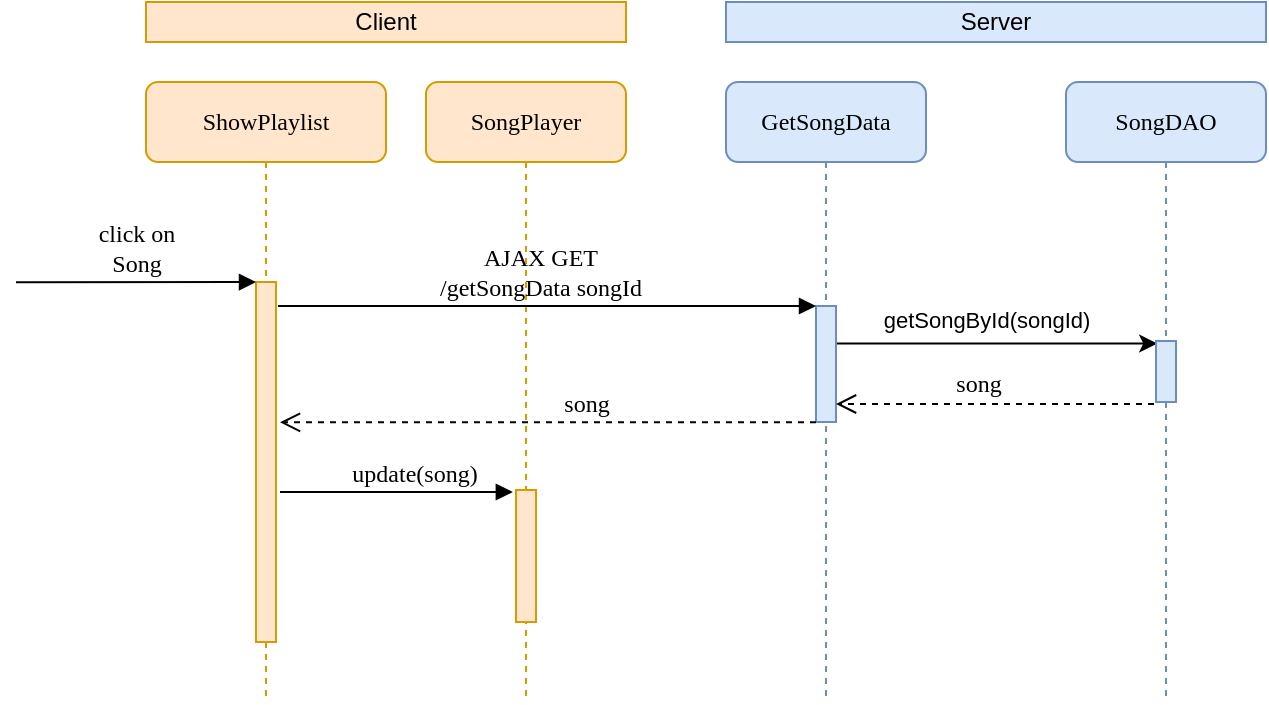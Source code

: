 <mxfile version="12.4.2" type="device" pages="1"><diagram name="Page-1" id="13e1069c-82ec-6db2-03f1-153e76fe0fe0"><mxGraphModel dx="981" dy="567" grid="1" gridSize="10" guides="1" tooltips="1" connect="1" arrows="1" fold="1" page="1" pageScale="1" pageWidth="1100" pageHeight="850" background="#ffffff" math="0" shadow="0"><root><mxCell id="0"/><mxCell id="1" parent="0"/><mxCell id="7baba1c4bc27f4b0-2" value="ShowPlaylist" style="shape=umlLifeline;perimeter=lifelinePerimeter;whiteSpace=wrap;html=1;container=1;collapsible=0;recursiveResize=0;outlineConnect=0;rounded=1;shadow=0;comic=0;labelBackgroundColor=none;strokeWidth=1;fontFamily=Verdana;fontSize=12;align=center;fillColor=#ffe6cc;strokeColor=#d79b00;" parent="1" vertex="1"><mxGeometry x="220" y="80" width="120" height="310" as="geometry"/></mxCell><mxCell id="7baba1c4bc27f4b0-10" value="" style="html=1;points=[];perimeter=orthogonalPerimeter;rounded=0;shadow=0;comic=0;labelBackgroundColor=none;strokeWidth=1;fontFamily=Verdana;fontSize=12;align=center;fillColor=#ffe6cc;strokeColor=#d79b00;" parent="7baba1c4bc27f4b0-2" vertex="1"><mxGeometry x="55" y="100" width="10" height="180" as="geometry"/></mxCell><mxCell id="7baba1c4bc27f4b0-3" value="SongPlayer" style="shape=umlLifeline;perimeter=lifelinePerimeter;whiteSpace=wrap;html=1;container=1;collapsible=0;recursiveResize=0;outlineConnect=0;rounded=1;shadow=0;comic=0;labelBackgroundColor=none;strokeWidth=1;fontFamily=Verdana;fontSize=12;align=center;fillColor=#ffe6cc;strokeColor=#d79b00;" parent="1" vertex="1"><mxGeometry x="360" y="80" width="100" height="310" as="geometry"/></mxCell><mxCell id="SwkJQTikLhHR7fLE-XSc-16" value="" style="html=1;points=[];perimeter=orthogonalPerimeter;rounded=0;shadow=0;comic=0;labelBackgroundColor=none;strokeWidth=1;fontFamily=Verdana;fontSize=12;align=center;fillColor=#ffe6cc;strokeColor=#d79b00;" parent="7baba1c4bc27f4b0-3" vertex="1"><mxGeometry x="45" y="204" width="10" height="66" as="geometry"/></mxCell><mxCell id="7baba1c4bc27f4b0-5" value="GetSongData" style="shape=umlLifeline;perimeter=lifelinePerimeter;whiteSpace=wrap;html=1;container=1;collapsible=0;recursiveResize=0;outlineConnect=0;rounded=1;shadow=0;comic=0;labelBackgroundColor=none;strokeWidth=1;fontFamily=Verdana;fontSize=12;align=center;fillColor=#dae8fc;strokeColor=#6c8ebf;" parent="1" vertex="1"><mxGeometry x="510" y="80" width="100" height="310" as="geometry"/></mxCell><mxCell id="SwkJQTikLhHR7fLE-XSc-9" value="getSongById(songId)" style="edgeStyle=orthogonalEdgeStyle;rounded=0;orthogonalLoop=1;jettySize=auto;html=1;entryX=0.06;entryY=0.042;entryDx=0;entryDy=0;entryPerimeter=0;fontSize=11;" parent="1" source="7baba1c4bc27f4b0-19" target="SwkJQTikLhHR7fLE-XSc-7" edge="1"><mxGeometry x="-0.067" y="12" relative="1" as="geometry"><Array as="points"><mxPoint x="640" y="211"/></Array><mxPoint as="offset"/></mxGeometry></mxCell><mxCell id="7baba1c4bc27f4b0-19" value="" style="html=1;points=[];perimeter=orthogonalPerimeter;rounded=0;shadow=0;comic=0;labelBackgroundColor=none;strokeWidth=1;fontFamily=Verdana;fontSize=12;align=center;fillColor=#dae8fc;strokeColor=#6c8ebf;" parent="1" vertex="1"><mxGeometry x="555" y="192" width="10" height="58" as="geometry"/></mxCell><mxCell id="7baba1c4bc27f4b0-20" value="AJAX GET&lt;br&gt;/getSongData songId" style="html=1;verticalAlign=bottom;endArrow=block;entryX=0;entryY=0;labelBackgroundColor=none;fontFamily=Verdana;fontSize=12;edgeStyle=elbowEdgeStyle;elbow=vertical;" parent="1" target="7baba1c4bc27f4b0-19" edge="1"><mxGeometry x="-0.028" relative="1" as="geometry"><mxPoint x="286" y="192" as="sourcePoint"/><Array as="points"><mxPoint x="290" y="192"/></Array><mxPoint as="offset"/></mxGeometry></mxCell><mxCell id="7baba1c4bc27f4b0-11" value="click on&lt;br&gt;Song" style="html=1;verticalAlign=bottom;endArrow=block;entryX=0;entryY=0;labelBackgroundColor=none;fontFamily=Verdana;fontSize=12;edgeStyle=elbowEdgeStyle;elbow=vertical;" parent="1" target="7baba1c4bc27f4b0-10" edge="1"><mxGeometry relative="1" as="geometry"><mxPoint x="155" y="180.167" as="sourcePoint"/></mxGeometry></mxCell><mxCell id="SwkJQTikLhHR7fLE-XSc-4" value="Client" style="rounded=0;whiteSpace=wrap;html=1;fontSize=12;fillColor=#ffe6cc;strokeColor=#d79b00;" parent="1" vertex="1"><mxGeometry x="220" y="40" width="240" height="20" as="geometry"/></mxCell><mxCell id="SwkJQTikLhHR7fLE-XSc-5" value="Server" style="rounded=0;whiteSpace=wrap;html=1;fontSize=12;fillColor=#dae8fc;strokeColor=#6c8ebf;" parent="1" vertex="1"><mxGeometry x="510" y="40" width="270" height="20" as="geometry"/></mxCell><mxCell id="SwkJQTikLhHR7fLE-XSc-6" value="SongDAO" style="shape=umlLifeline;perimeter=lifelinePerimeter;whiteSpace=wrap;html=1;container=1;collapsible=0;recursiveResize=0;outlineConnect=0;rounded=1;shadow=0;comic=0;labelBackgroundColor=none;strokeWidth=1;fontFamily=Verdana;fontSize=12;align=center;fillColor=#dae8fc;strokeColor=#6c8ebf;" parent="1" vertex="1"><mxGeometry x="680" y="80" width="100" height="310" as="geometry"/></mxCell><mxCell id="SwkJQTikLhHR7fLE-XSc-7" value="" style="html=1;points=[];perimeter=orthogonalPerimeter;rounded=0;shadow=0;comic=0;labelBackgroundColor=none;strokeWidth=1;fontFamily=Verdana;fontSize=12;align=center;fillColor=#dae8fc;strokeColor=#6c8ebf;" parent="SwkJQTikLhHR7fLE-XSc-6" vertex="1"><mxGeometry x="45" y="129.5" width="10" height="30.5" as="geometry"/></mxCell><mxCell id="SwkJQTikLhHR7fLE-XSc-17" value="update(song)" style="html=1;verticalAlign=bottom;endArrow=block;labelBackgroundColor=none;fontFamily=Verdana;fontSize=12;edgeStyle=elbowEdgeStyle;elbow=vertical;entryX=-0.157;entryY=0.006;entryDx=0;entryDy=0;entryPerimeter=0;" parent="1" target="SwkJQTikLhHR7fLE-XSc-16" edge="1"><mxGeometry x="0.143" relative="1" as="geometry"><mxPoint x="287" y="285" as="sourcePoint"/><mxPoint x="399" y="285" as="targetPoint"/><Array as="points"><mxPoint x="282" y="285"/></Array><mxPoint as="offset"/></mxGeometry></mxCell><mxCell id="26XEqHwGwggaH-eSU0Dw-2" value="song" style="html=1;verticalAlign=bottom;endArrow=open;dashed=1;endSize=8;labelBackgroundColor=none;fontFamily=Verdana;fontSize=12;edgeStyle=elbowEdgeStyle;elbow=vertical;entryX=1;entryY=0.845;entryDx=0;entryDy=0;entryPerimeter=0;" edge="1" parent="1" target="7baba1c4bc27f4b0-19"><mxGeometry x="0.111" y="-1" relative="1" as="geometry"><mxPoint x="570" y="241" as="targetPoint"/><Array as="points"><mxPoint x="724" y="241"/><mxPoint x="925.67" y="190.67"/><mxPoint x="935.67" y="180.67"/><mxPoint x="965.67" y="180.67"/></Array><mxPoint x="724" y="241" as="sourcePoint"/><mxPoint as="offset"/></mxGeometry></mxCell><mxCell id="26XEqHwGwggaH-eSU0Dw-3" value="song" style="html=1;verticalAlign=bottom;endArrow=open;dashed=1;endSize=8;labelBackgroundColor=none;fontFamily=Verdana;fontSize=12;edgeStyle=elbowEdgeStyle;elbow=vertical;" edge="1" parent="1"><mxGeometry x="1" y="-153" relative="1" as="geometry"><mxPoint x="287" y="250" as="targetPoint"/><Array as="points"><mxPoint x="555" y="250.14"/><mxPoint x="756.67" y="199.81"/><mxPoint x="766.67" y="189.81"/><mxPoint x="796.67" y="189.81"/></Array><mxPoint x="555" y="250.14" as="sourcePoint"/><mxPoint as="offset"/></mxGeometry></mxCell></root></mxGraphModel></diagram></mxfile>